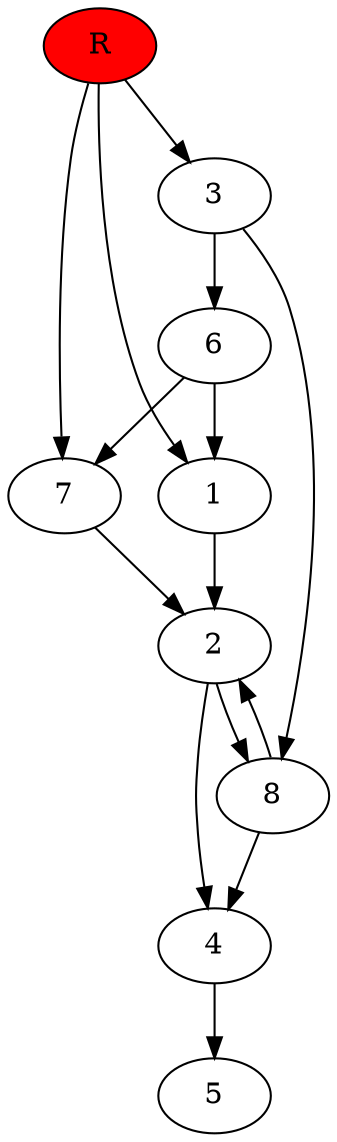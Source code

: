 digraph prb43236 {
	1
	2
	3
	4
	5
	6
	7
	8
	R [fillcolor="#ff0000" style=filled]
	1 -> 2
	2 -> 4
	2 -> 8
	3 -> 6
	3 -> 8
	4 -> 5
	6 -> 1
	6 -> 7
	7 -> 2
	8 -> 2
	8 -> 4
	R -> 1
	R -> 3
	R -> 7
}
